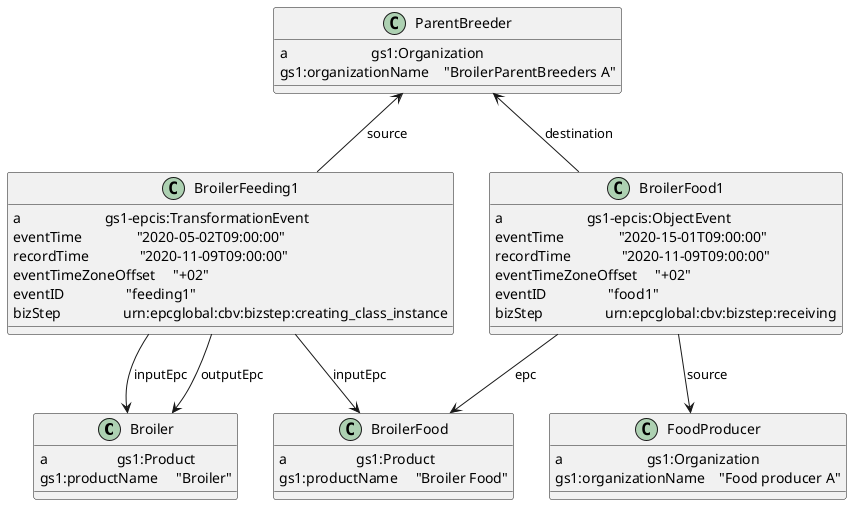 @startuml
class Broiler {
    a                   gs1:Product
    gs1:productName     "Broiler"
}

class BroilerFood {
    a                   gs1:Product
    gs1:productName     "Broiler Food"
}


class FoodProducer {
    a                       gs1:Organization
    gs1:organizationName    "Food producer A"
}

class ParentBreeder {
    a                       gs1:Organization
    gs1:organizationName    "BroilerParentBreeders A"
}

class BroilerFeeding1 {
    a                       gs1-epcis:TransformationEvent
    eventTime               "2020-05-02T09:00:00"
    recordTime              "2020-11-09T09:00:00"
    eventTimeZoneOffset     "+02"
    eventID                 "feeding1" 
    bizStep                 urn:epcglobal:cbv:bizstep:creating_class_instance
}

class BroilerFood1 {
    a                       gs1-epcis:ObjectEvent
    eventTime               "2020-15-01T09:00:00"
    recordTime              "2020-11-09T09:00:00"
    eventTimeZoneOffset     "+02"
    eventID                 "food1" 
    bizStep                 urn:epcglobal:cbv:bizstep:receiving 
}


BroilerFeeding1 --> BroilerFood : inputEpc
BroilerFeeding1 --> Broiler : inputEpc
BroilerFeeding1 --> Broiler : outputEpc
BroilerFeeding1 -up-> ParentBreeder : source

BroilerFood1 --> FoodProducer : source
BroilerFood1 -up-> ParentBreeder : destination
BroilerFood1 --> BroilerFood : epc


@enduml